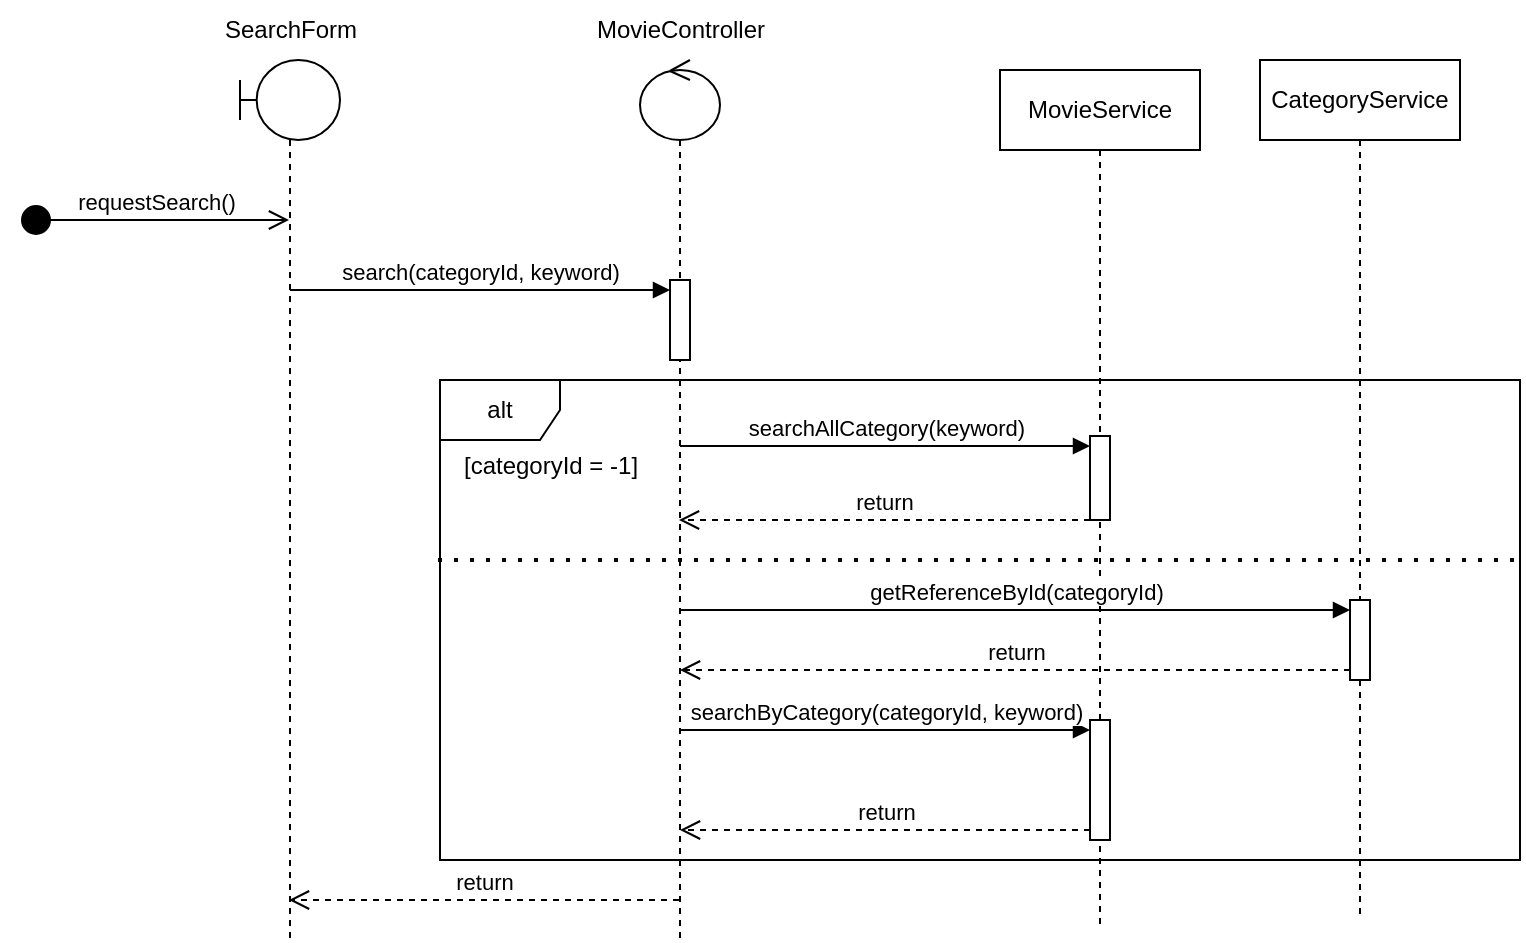 <mxfile version="24.5.1" type="device">
  <diagram name="Page-1" id="B4lETyEyv0QjjmJJD_ht">
    <mxGraphModel dx="794" dy="511" grid="1" gridSize="10" guides="1" tooltips="1" connect="1" arrows="1" fold="1" page="1" pageScale="1" pageWidth="850" pageHeight="1100" math="0" shadow="0">
      <root>
        <mxCell id="0" />
        <mxCell id="1" parent="0" />
        <mxCell id="IspAf1iu42T4UUK-j65r-1" value="" style="shape=umlLifeline;perimeter=lifelinePerimeter;whiteSpace=wrap;html=1;container=1;dropTarget=0;collapsible=0;recursiveResize=0;outlineConnect=0;portConstraint=eastwest;newEdgeStyle={&quot;curved&quot;:0,&quot;rounded&quot;:0};participant=umlBoundary;" vertex="1" parent="1">
          <mxGeometry x="160" y="40" width="50" height="440" as="geometry" />
        </mxCell>
        <mxCell id="IspAf1iu42T4UUK-j65r-2" value="SearchForm" style="text;html=1;align=center;verticalAlign=middle;resizable=0;points=[];autosize=1;strokeColor=none;fillColor=none;" vertex="1" parent="1">
          <mxGeometry x="140" y="10" width="90" height="30" as="geometry" />
        </mxCell>
        <mxCell id="IspAf1iu42T4UUK-j65r-3" value="" style="shape=umlLifeline;perimeter=lifelinePerimeter;whiteSpace=wrap;html=1;container=1;dropTarget=0;collapsible=0;recursiveResize=0;outlineConnect=0;portConstraint=eastwest;newEdgeStyle={&quot;curved&quot;:0,&quot;rounded&quot;:0};participant=umlControl;" vertex="1" parent="1">
          <mxGeometry x="360" y="40" width="40" height="440" as="geometry" />
        </mxCell>
        <mxCell id="IspAf1iu42T4UUK-j65r-7" value="" style="html=1;points=[[0,0,0,0,5],[0,1,0,0,-5],[1,0,0,0,5],[1,1,0,0,-5]];perimeter=orthogonalPerimeter;outlineConnect=0;targetShapes=umlLifeline;portConstraint=eastwest;newEdgeStyle={&quot;curved&quot;:0,&quot;rounded&quot;:0};" vertex="1" parent="IspAf1iu42T4UUK-j65r-3">
          <mxGeometry x="15" y="110" width="10" height="40" as="geometry" />
        </mxCell>
        <mxCell id="IspAf1iu42T4UUK-j65r-4" value="MovieController" style="text;html=1;align=center;verticalAlign=middle;resizable=0;points=[];autosize=1;strokeColor=none;fillColor=none;" vertex="1" parent="1">
          <mxGeometry x="325" y="10" width="110" height="30" as="geometry" />
        </mxCell>
        <mxCell id="IspAf1iu42T4UUK-j65r-5" value="MovieService" style="shape=umlLifeline;perimeter=lifelinePerimeter;whiteSpace=wrap;html=1;container=1;dropTarget=0;collapsible=0;recursiveResize=0;outlineConnect=0;portConstraint=eastwest;newEdgeStyle={&quot;curved&quot;:0,&quot;rounded&quot;:0};" vertex="1" parent="1">
          <mxGeometry x="540" y="45" width="100" height="430" as="geometry" />
        </mxCell>
        <mxCell id="IspAf1iu42T4UUK-j65r-6" value="requestSearch()" style="html=1;verticalAlign=bottom;startArrow=circle;startFill=1;endArrow=open;startSize=6;endSize=8;curved=0;rounded=0;" edge="1" parent="1" target="IspAf1iu42T4UUK-j65r-1">
          <mxGeometry width="80" relative="1" as="geometry">
            <mxPoint x="50" y="120" as="sourcePoint" />
            <mxPoint x="190" y="120" as="targetPoint" />
          </mxGeometry>
        </mxCell>
        <mxCell id="IspAf1iu42T4UUK-j65r-8" value="search(categoryId, keyword)" style="html=1;verticalAlign=bottom;endArrow=block;curved=0;rounded=0;entryX=0;entryY=0;entryDx=0;entryDy=5;" edge="1" target="IspAf1iu42T4UUK-j65r-7" parent="1" source="IspAf1iu42T4UUK-j65r-1">
          <mxGeometry relative="1" as="geometry">
            <mxPoint x="305" y="155" as="sourcePoint" />
          </mxGeometry>
        </mxCell>
        <mxCell id="IspAf1iu42T4UUK-j65r-10" value="alt" style="shape=umlFrame;whiteSpace=wrap;html=1;pointerEvents=0;" vertex="1" parent="1">
          <mxGeometry x="260" y="200" width="540" height="240" as="geometry" />
        </mxCell>
        <mxCell id="IspAf1iu42T4UUK-j65r-12" value="" style="endArrow=none;dashed=1;html=1;dashPattern=1 3;strokeWidth=2;rounded=0;" edge="1" parent="1">
          <mxGeometry width="50" height="50" relative="1" as="geometry">
            <mxPoint x="259" y="290" as="sourcePoint" />
            <mxPoint x="800" y="290" as="targetPoint" />
          </mxGeometry>
        </mxCell>
        <mxCell id="IspAf1iu42T4UUK-j65r-13" value="[categoryId = -1]" style="text;html=1;align=center;verticalAlign=middle;resizable=0;points=[];autosize=1;strokeColor=none;fillColor=none;" vertex="1" parent="1">
          <mxGeometry x="260" y="228" width="110" height="30" as="geometry" />
        </mxCell>
        <mxCell id="IspAf1iu42T4UUK-j65r-14" value="CategoryService" style="shape=umlLifeline;perimeter=lifelinePerimeter;whiteSpace=wrap;html=1;container=1;dropTarget=0;collapsible=0;recursiveResize=0;outlineConnect=0;portConstraint=eastwest;newEdgeStyle={&quot;curved&quot;:0,&quot;rounded&quot;:0};" vertex="1" parent="1">
          <mxGeometry x="670" y="40" width="100" height="430" as="geometry" />
        </mxCell>
        <mxCell id="IspAf1iu42T4UUK-j65r-19" value="" style="html=1;points=[[0,0,0,0,5],[0,1,0,0,-5],[1,0,0,0,5],[1,1,0,0,-5]];perimeter=orthogonalPerimeter;outlineConnect=0;targetShapes=umlLifeline;portConstraint=eastwest;newEdgeStyle={&quot;curved&quot;:0,&quot;rounded&quot;:0};" vertex="1" parent="IspAf1iu42T4UUK-j65r-14">
          <mxGeometry x="45" y="270" width="10" height="40" as="geometry" />
        </mxCell>
        <mxCell id="IspAf1iu42T4UUK-j65r-15" value="" style="html=1;points=[[0,0,0,0,5],[0,1,0,0,-5],[1,0,0,0,5],[1,1,0,0,-5]];perimeter=orthogonalPerimeter;outlineConnect=0;targetShapes=umlLifeline;portConstraint=eastwest;newEdgeStyle={&quot;curved&quot;:0,&quot;rounded&quot;:0};" vertex="1" parent="1">
          <mxGeometry x="585" y="228" width="10" height="42" as="geometry" />
        </mxCell>
        <mxCell id="IspAf1iu42T4UUK-j65r-16" value="searchAllCategory(keyword)" style="html=1;verticalAlign=bottom;endArrow=block;curved=0;rounded=0;entryX=0;entryY=0;entryDx=0;entryDy=5;" edge="1" target="IspAf1iu42T4UUK-j65r-15" parent="1" source="IspAf1iu42T4UUK-j65r-3">
          <mxGeometry relative="1" as="geometry">
            <mxPoint x="485" y="233" as="sourcePoint" />
          </mxGeometry>
        </mxCell>
        <mxCell id="IspAf1iu42T4UUK-j65r-17" value="return" style="html=1;verticalAlign=bottom;endArrow=open;dashed=1;endSize=8;curved=0;rounded=0;" edge="1" source="IspAf1iu42T4UUK-j65r-15" parent="1">
          <mxGeometry relative="1" as="geometry">
            <mxPoint x="379.5" y="270" as="targetPoint" />
            <mxPoint x="555" y="270" as="sourcePoint" />
          </mxGeometry>
        </mxCell>
        <mxCell id="IspAf1iu42T4UUK-j65r-18" value="return" style="html=1;verticalAlign=bottom;endArrow=open;dashed=1;endSize=8;curved=0;rounded=0;" edge="1" parent="1">
          <mxGeometry relative="1" as="geometry">
            <mxPoint x="379.5" y="460" as="sourcePoint" />
            <mxPoint x="184.5" y="460" as="targetPoint" />
          </mxGeometry>
        </mxCell>
        <mxCell id="IspAf1iu42T4UUK-j65r-20" value="getReferenceById(categoryId)" style="html=1;verticalAlign=bottom;endArrow=block;curved=0;rounded=0;entryX=0;entryY=0;entryDx=0;entryDy=5;" edge="1" target="IspAf1iu42T4UUK-j65r-19" parent="1" source="IspAf1iu42T4UUK-j65r-3">
          <mxGeometry relative="1" as="geometry">
            <mxPoint x="645" y="315" as="sourcePoint" />
          </mxGeometry>
        </mxCell>
        <mxCell id="IspAf1iu42T4UUK-j65r-21" value="return" style="html=1;verticalAlign=bottom;endArrow=open;dashed=1;endSize=8;curved=0;rounded=0;exitX=0;exitY=1;exitDx=0;exitDy=-5;" edge="1" source="IspAf1iu42T4UUK-j65r-19" parent="1" target="IspAf1iu42T4UUK-j65r-3">
          <mxGeometry relative="1" as="geometry">
            <mxPoint x="645" y="385" as="targetPoint" />
          </mxGeometry>
        </mxCell>
        <mxCell id="IspAf1iu42T4UUK-j65r-22" value="" style="html=1;points=[[0,0,0,0,5],[0,1,0,0,-5],[1,0,0,0,5],[1,1,0,0,-5]];perimeter=orthogonalPerimeter;outlineConnect=0;targetShapes=umlLifeline;portConstraint=eastwest;newEdgeStyle={&quot;curved&quot;:0,&quot;rounded&quot;:0};" vertex="1" parent="1">
          <mxGeometry x="585" y="370" width="10" height="60" as="geometry" />
        </mxCell>
        <mxCell id="IspAf1iu42T4UUK-j65r-23" value="searchByCategory(categoryId, keyword)" style="html=1;verticalAlign=bottom;endArrow=block;curved=0;rounded=0;entryX=0;entryY=0;entryDx=0;entryDy=5;" edge="1" target="IspAf1iu42T4UUK-j65r-22" parent="1" source="IspAf1iu42T4UUK-j65r-3">
          <mxGeometry relative="1" as="geometry">
            <mxPoint x="485" y="365" as="sourcePoint" />
          </mxGeometry>
        </mxCell>
        <mxCell id="IspAf1iu42T4UUK-j65r-24" value="return" style="html=1;verticalAlign=bottom;endArrow=open;dashed=1;endSize=8;curved=0;rounded=0;exitX=0;exitY=1;exitDx=0;exitDy=-5;" edge="1" source="IspAf1iu42T4UUK-j65r-22" parent="1" target="IspAf1iu42T4UUK-j65r-3">
          <mxGeometry relative="1" as="geometry">
            <mxPoint x="485" y="435" as="targetPoint" />
          </mxGeometry>
        </mxCell>
      </root>
    </mxGraphModel>
  </diagram>
</mxfile>
